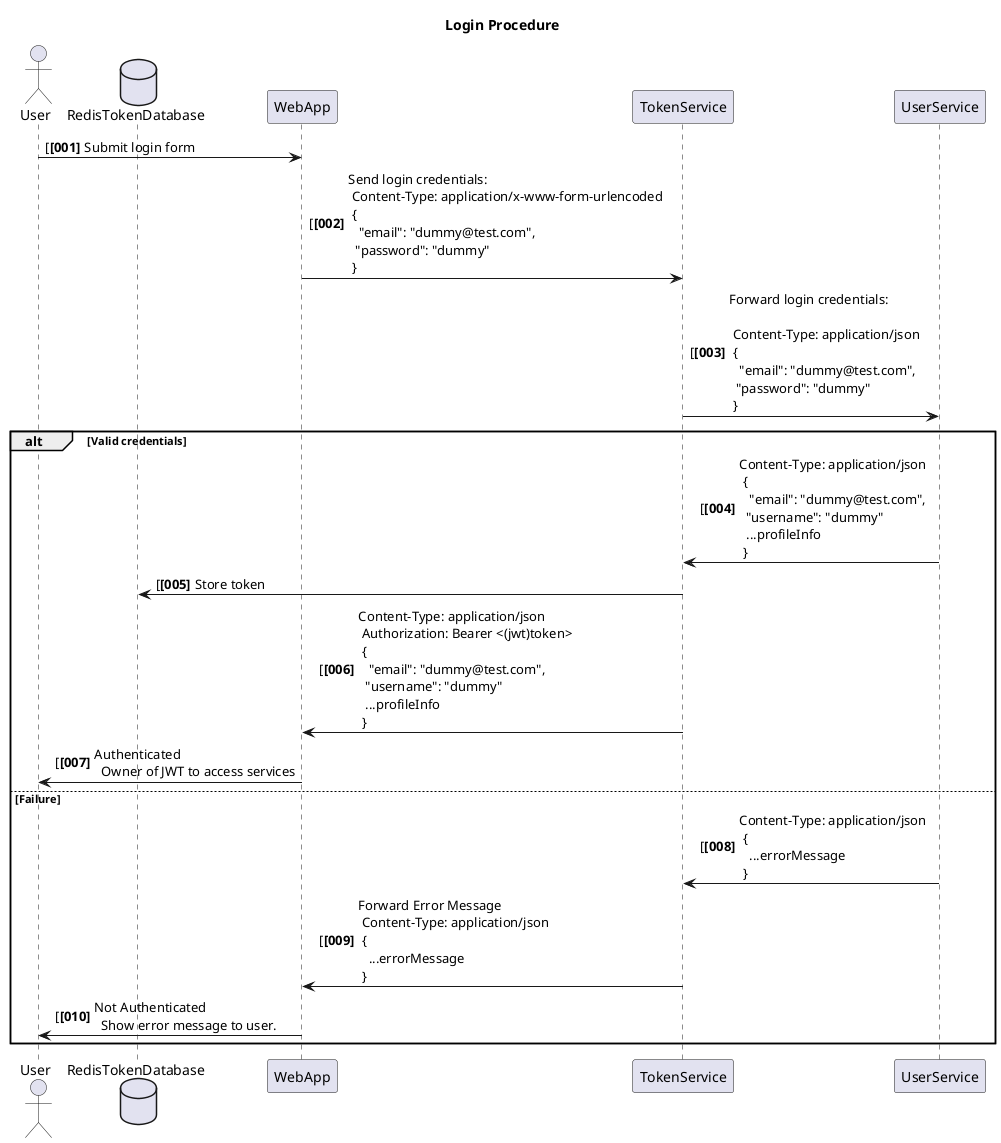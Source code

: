 @startuml
autonumber "[<b>[000]"
actor User
database RedisTokenDatabase

title: Login Procedure

User -> WebApp: Submit login form
WebApp -> TokenService:  \
Send login credentials: \n\
 Content-Type: application/x-www-form-urlencoded \n\
 {\n \
  "email": "dummy@test.com",\n\
  "password": "dummy" \n\
 }

TokenService -> UserService: \
Forward login credentials: \n\n\
 Content-Type: application/json \n\
 {\n \
  "email": "dummy@test.com",\n\
  "password": "dummy" \n\
 }

alt Valid credentials
UserService -> TokenService: \
 Content-Type: application/json \n\
 {\n \
  "email": "dummy@test.com",\n\
  "username": "dummy" \n\
  ...profileInfo \n\
 }

TokenService -> RedisTokenDatabase: \
  Store token

TokenService -> WebApp: \
 Content-Type: application/json \n\
 Authorization: Bearer <(jwt)token> \n\
 {\n \
  "email": "dummy@test.com",\n\
  "username": "dummy" \n\
  ...profileInfo \n\
 }

WebApp -> User: Authenticated \n\
  Owner of JWT to access services

else Failure
UserService -> TokenService: \
 Content-Type: application/json \n\
 {\n \
  ...errorMessage \n\
 }
TokenService -> WebApp: \
 Forward Error Message\n\
 Content-Type: application/json \n\
 {\n \
  ...errorMessage \n\
 }

WebApp -> User: Not Authenticated \n\
  Show error message to user.
end

@enduml
